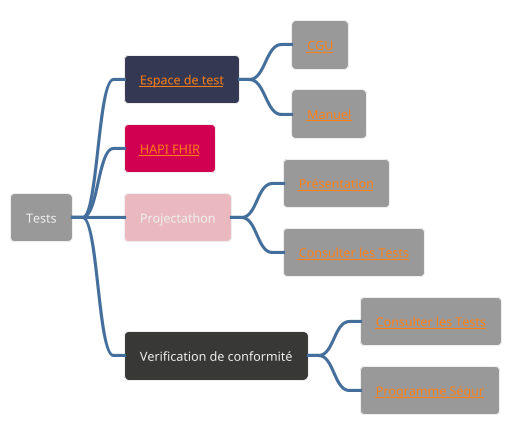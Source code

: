 @startmindmap
!theme spacelab
* Tests
**[#343852] [[https://interop.esante.gouv.fr/ Espace de test]]
*** [[https://esante.gouv.fr/sites/default/files/media_entity/documents/CGU_espace_de_tests_v1.1.pdf CGU]]
*** [[https://industriels.esante.gouv.fr/sites/default/files/media/document/manuel_gazelle_evs%20V0.3_1.pdf Manuel]]
**[#D20050] [[https://github.com/ansforge/FIG_ans-ig-sample/wiki/Valider-une-ressource-contre-un-profil HAPI FHIR]]
**[#EAB9BF] Projectathon
*** [[https://industriels.esante.gouv.fr/produits-et-services/ci-sis-cadre-d-interoperabilite-des-systemes-d-information-de-sante/projectathon-interoperabilite Présentation]]
*** [[https://interop.esante.gouv.fr/gazelle/testing/testsDefinition/testsList.seam?testType=2&testStatus=1 Consulter les Tests]]
**[#383837] Verification de conformité
*** [[https://interop.esante.gouv.fr/gazelle/testing/testsDefinition/testsList.seam?testType=5&testStatus=1 Consulter les Tests]]
*** [[https://industriels.esante.gouv.fr/segur-du-numerique-en-sante/toutes-les-ressources-du-segur Programme Ségur]]
@endmindmap


